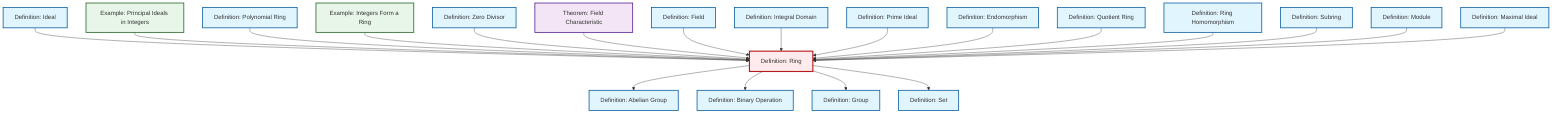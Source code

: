 graph TD
    classDef definition fill:#e1f5fe,stroke:#01579b,stroke-width:2px
    classDef theorem fill:#f3e5f5,stroke:#4a148c,stroke-width:2px
    classDef axiom fill:#fff3e0,stroke:#e65100,stroke-width:2px
    classDef example fill:#e8f5e9,stroke:#1b5e20,stroke-width:2px
    classDef current fill:#ffebee,stroke:#b71c1c,stroke-width:3px
    thm-field-characteristic["Theorem: Field Characteristic"]:::theorem
    def-binary-operation["Definition: Binary Operation"]:::definition
    def-subring["Definition: Subring"]:::definition
    def-prime-ideal["Definition: Prime Ideal"]:::definition
    def-abelian-group["Definition: Abelian Group"]:::definition
    def-maximal-ideal["Definition: Maximal Ideal"]:::definition
    def-module["Definition: Module"]:::definition
    ex-principal-ideal["Example: Principal Ideals in Integers"]:::example
    def-polynomial-ring["Definition: Polynomial Ring"]:::definition
    def-group["Definition: Group"]:::definition
    def-ring-homomorphism["Definition: Ring Homomorphism"]:::definition
    def-field["Definition: Field"]:::definition
    def-integral-domain["Definition: Integral Domain"]:::definition
    def-zero-divisor["Definition: Zero Divisor"]:::definition
    def-ideal["Definition: Ideal"]:::definition
    def-set["Definition: Set"]:::definition
    def-endomorphism["Definition: Endomorphism"]:::definition
    def-quotient-ring["Definition: Quotient Ring"]:::definition
    def-ring["Definition: Ring"]:::definition
    ex-integers-ring["Example: Integers Form a Ring"]:::example
    def-ideal --> def-ring
    ex-principal-ideal --> def-ring
    def-polynomial-ring --> def-ring
    ex-integers-ring --> def-ring
    def-zero-divisor --> def-ring
    thm-field-characteristic --> def-ring
    def-field --> def-ring
    def-ring --> def-abelian-group
    def-ring --> def-binary-operation
    def-ring --> def-group
    def-integral-domain --> def-ring
    def-prime-ideal --> def-ring
    def-ring --> def-set
    def-endomorphism --> def-ring
    def-quotient-ring --> def-ring
    def-ring-homomorphism --> def-ring
    def-subring --> def-ring
    def-module --> def-ring
    def-maximal-ideal --> def-ring
    class def-ring current